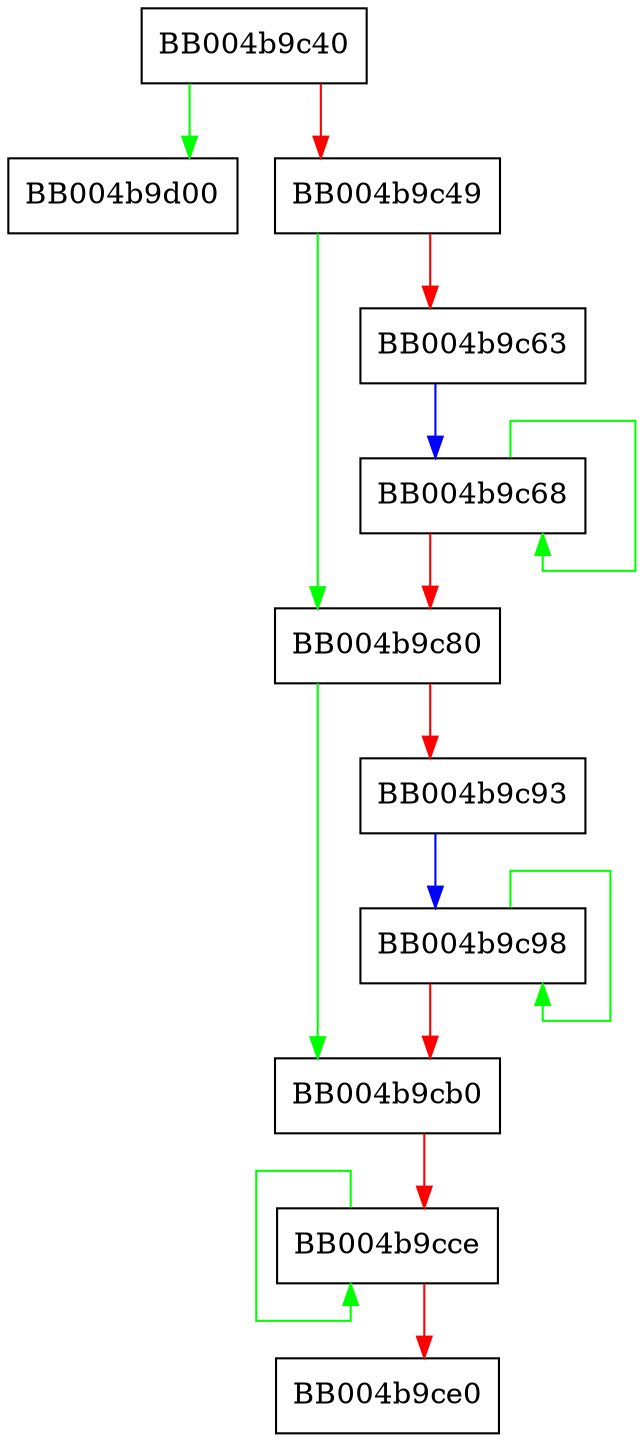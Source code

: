 digraph ossl_qtx_free {
  node [shape="box"];
  graph [splines=ortho];
  BB004b9c40 -> BB004b9d00 [color="green"];
  BB004b9c40 -> BB004b9c49 [color="red"];
  BB004b9c49 -> BB004b9c80 [color="green"];
  BB004b9c49 -> BB004b9c63 [color="red"];
  BB004b9c63 -> BB004b9c68 [color="blue"];
  BB004b9c68 -> BB004b9c68 [color="green"];
  BB004b9c68 -> BB004b9c80 [color="red"];
  BB004b9c80 -> BB004b9cb0 [color="green"];
  BB004b9c80 -> BB004b9c93 [color="red"];
  BB004b9c93 -> BB004b9c98 [color="blue"];
  BB004b9c98 -> BB004b9c98 [color="green"];
  BB004b9c98 -> BB004b9cb0 [color="red"];
  BB004b9cb0 -> BB004b9cce [color="red"];
  BB004b9cce -> BB004b9cce [color="green"];
  BB004b9cce -> BB004b9ce0 [color="red"];
}